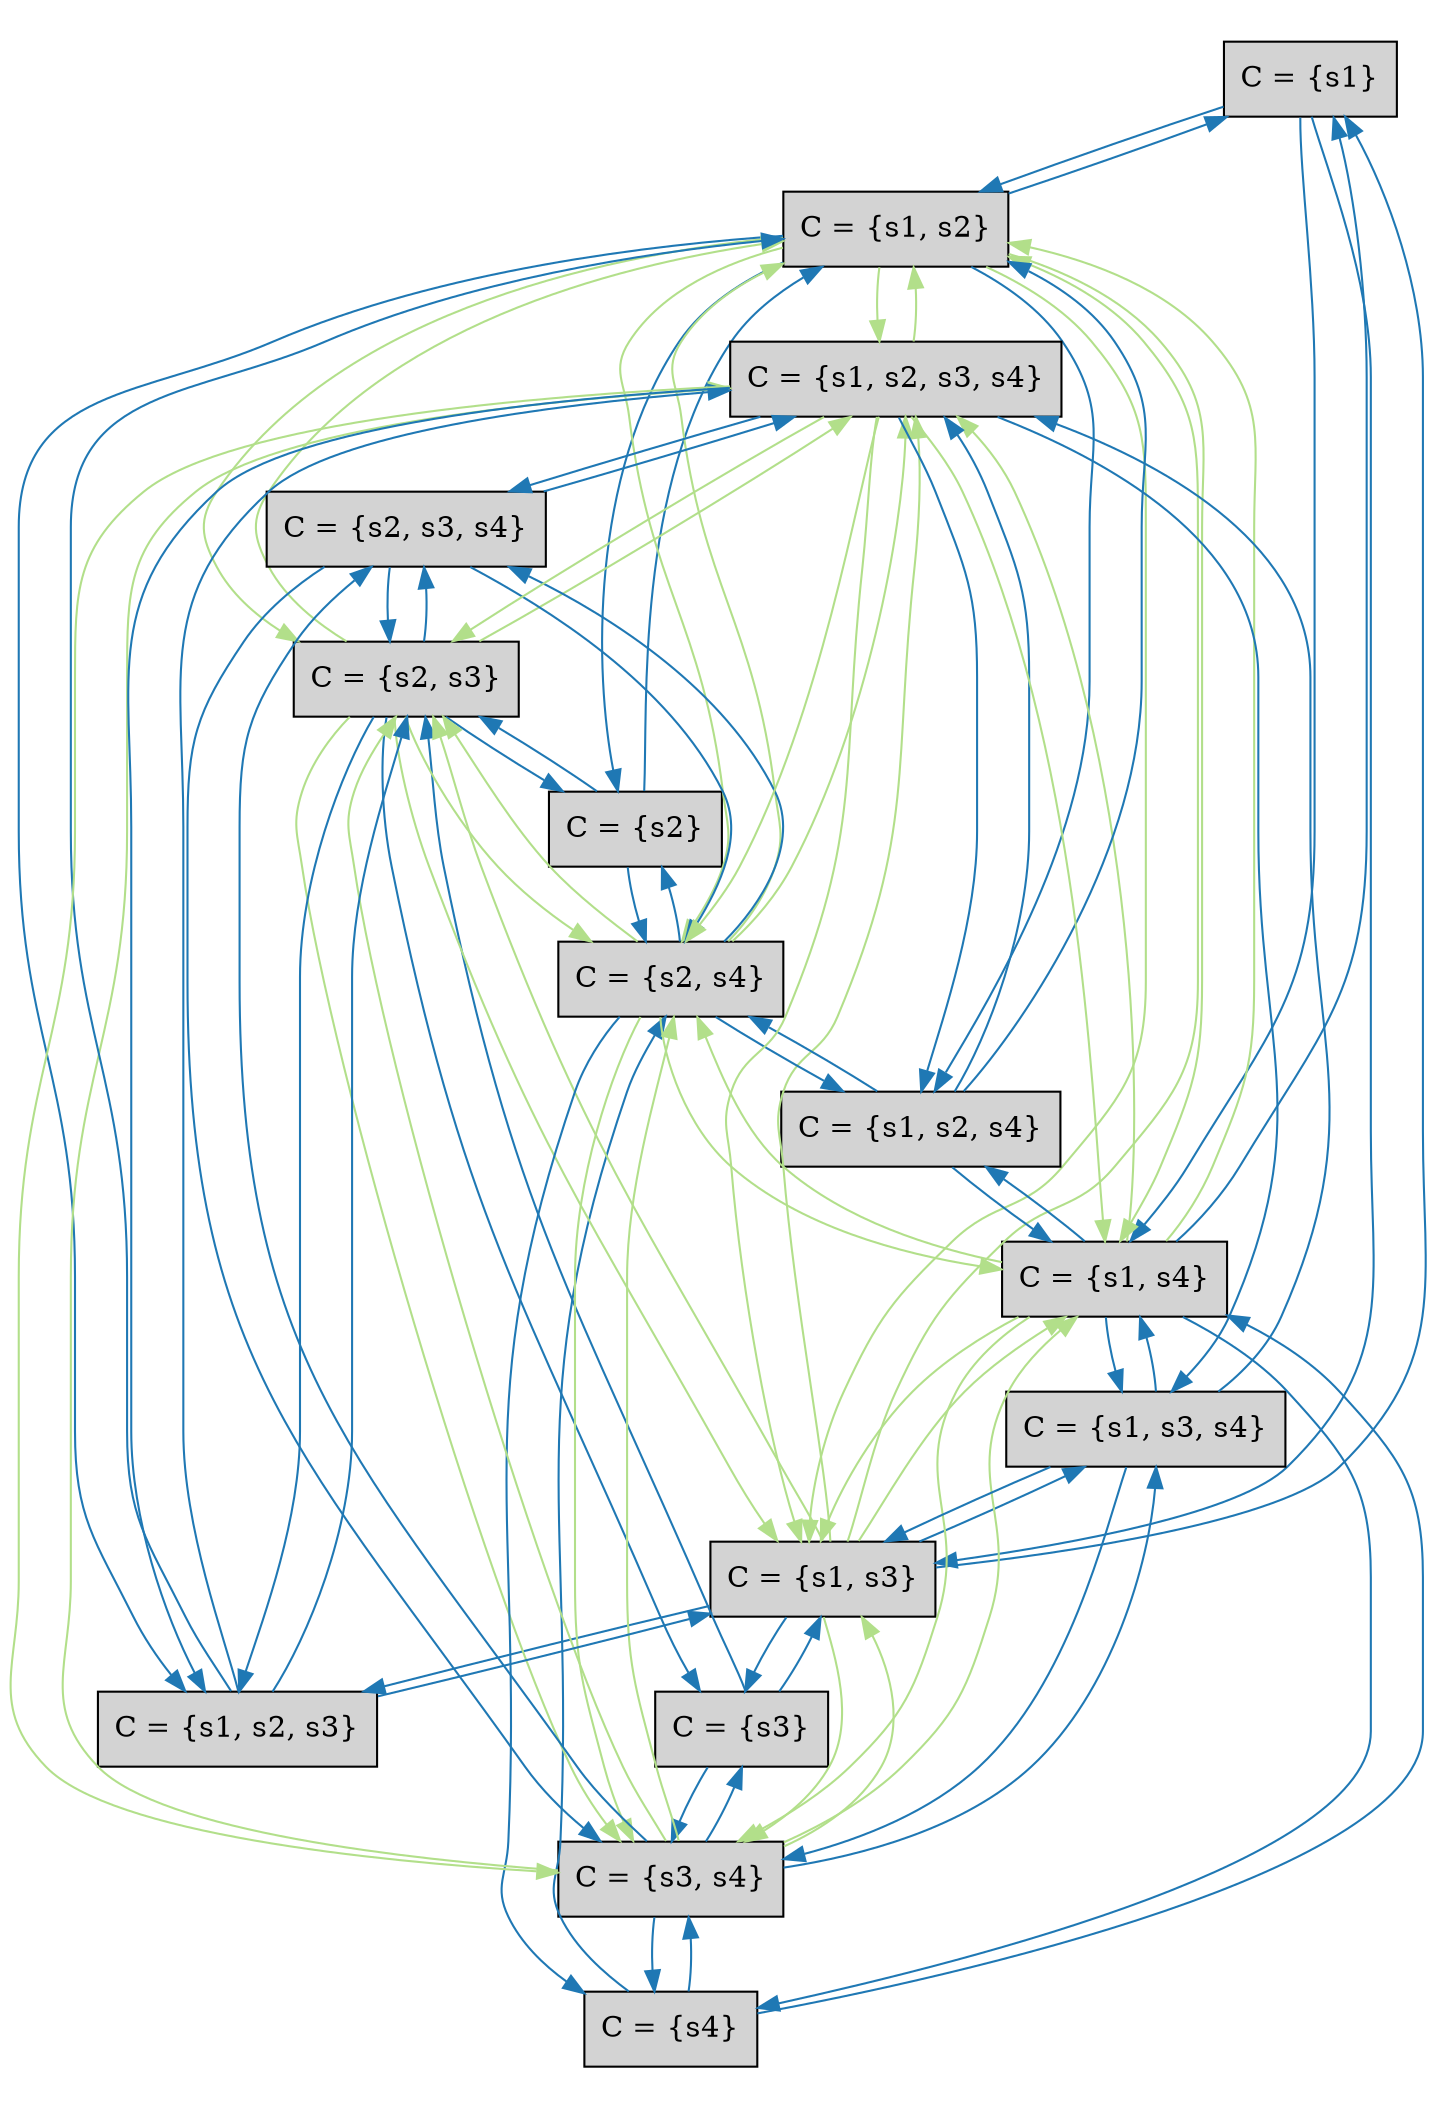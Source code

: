 strict digraph DiskGraph {
node [shape=box,style=rounded]
edge [colorscheme="paired12"]
nodesep=0.35;
subgraph cluster_graph {
color="white";
-4379543115135972385 [label="C = {s1}",style = filled]
-793791999858615013 [label="C = {s2}",style = filled]
-1854031509230350169 [label="C = {s3}",style = filled]
-7242527236161277805 [label="C = {s4}",style = filled]
-8559702535754265601 [label="C = {s1, s2}",style = filled]
-7238663736753682877 [label="C = {s1, s3}",style = filled]
-1822992077114710409 [label="C = {s1, s4}",style = filled]
2435901026262933000 [label="C = {s2, s3}",style = filled]
6698674400958037564 [label="C = {s2, s4}",style = filled]
-2717013067856592208 [label="C = {s3, s4}",style = filled]
-1374389356390639945 [label="C = {s1, s2, s3}",style = filled]
-7938359765733706109 [label="C = {s1, s2, s4}",style = filled]
1686602702495877647 [label="C = {s1, s3, s4}",style = filled]
-7086233049090785070 [label="C = {s2, s3, s4}",style = filled]
610692909057277917 [label="C = {s1, s2, s3, s4}",style = filled]
-4379543115135972385 -> -8559702535754265601 [label="",color="2",fontcolor="2"];
-4379543115135972385 -> -7238663736753682877 [label="",color="2",fontcolor="2"];
-4379543115135972385 -> -1822992077114710409 [label="",color="2",fontcolor="2"];
-793791999858615013 -> -8559702535754265601 [label="",color="2",fontcolor="2"];
-793791999858615013 -> 2435901026262933000 [label="",color="2",fontcolor="2"];
-793791999858615013 -> 6698674400958037564 [label="",color="2",fontcolor="2"];
-1854031509230350169 -> -7238663736753682877 [label="",color="2",fontcolor="2"];
-1854031509230350169 -> 2435901026262933000 [label="",color="2",fontcolor="2"];
-1854031509230350169 -> -2717013067856592208 [label="",color="2",fontcolor="2"];
-7242527236161277805 -> -1822992077114710409 [label="",color="2",fontcolor="2"];
-7242527236161277805 -> 6698674400958037564 [label="",color="2",fontcolor="2"];
-7242527236161277805 -> -2717013067856592208 [label="",color="2",fontcolor="2"];
-8559702535754265601 -> -793791999858615013 [label="",color="2",fontcolor="2"];
-8559702535754265601 -> -4379543115135972385 [label="",color="2",fontcolor="2"];
-8559702535754265601 -> -1374389356390639945 [label="",color="2",fontcolor="2"];
-8559702535754265601 -> -7938359765733706109 [label="",color="2",fontcolor="2"];
-8559702535754265601 -> -7238663736753682877 [label="",color="3",fontcolor="3"];
-8559702535754265601 -> -1822992077114710409 [label="",color="3",fontcolor="3"];
-8559702535754265601 -> 2435901026262933000 [label="",color="3",fontcolor="3"];
-8559702535754265601 -> 6698674400958037564 [label="",color="3",fontcolor="3"];
-8559702535754265601 -> 610692909057277917 [label="",color="3",fontcolor="3"];
-7238663736753682877 -> -1854031509230350169 [label="",color="2",fontcolor="2"];
-7238663736753682877 -> -1374389356390639945 [label="",color="2",fontcolor="2"];
-7238663736753682877 -> -4379543115135972385 [label="",color="2",fontcolor="2"];
-7238663736753682877 -> 1686602702495877647 [label="",color="2",fontcolor="2"];
-7238663736753682877 -> -8559702535754265601 [label="",color="3",fontcolor="3"];
-7238663736753682877 -> -1822992077114710409 [label="",color="3",fontcolor="3"];
-7238663736753682877 -> 2435901026262933000 [label="",color="3",fontcolor="3"];
-7238663736753682877 -> -2717013067856592208 [label="",color="3",fontcolor="3"];
-7238663736753682877 -> 610692909057277917 [label="",color="3",fontcolor="3"];
-1822992077114710409 -> -7242527236161277805 [label="",color="2",fontcolor="2"];
-1822992077114710409 -> -7938359765733706109 [label="",color="2",fontcolor="2"];
-1822992077114710409 -> 1686602702495877647 [label="",color="2",fontcolor="2"];
-1822992077114710409 -> -4379543115135972385 [label="",color="2",fontcolor="2"];
-1822992077114710409 -> -8559702535754265601 [label="",color="3",fontcolor="3"];
-1822992077114710409 -> -7238663736753682877 [label="",color="3",fontcolor="3"];
-1822992077114710409 -> 6698674400958037564 [label="",color="3",fontcolor="3"];
-1822992077114710409 -> -2717013067856592208 [label="",color="3",fontcolor="3"];
-1822992077114710409 -> 610692909057277917 [label="",color="3",fontcolor="3"];
2435901026262933000 -> -1374389356390639945 [label="",color="2",fontcolor="2"];
2435901026262933000 -> -1854031509230350169 [label="",color="2",fontcolor="2"];
2435901026262933000 -> -793791999858615013 [label="",color="2",fontcolor="2"];
2435901026262933000 -> -7086233049090785070 [label="",color="2",fontcolor="2"];
2435901026262933000 -> -8559702535754265601 [label="",color="3",fontcolor="3"];
2435901026262933000 -> -7238663736753682877 [label="",color="3",fontcolor="3"];
2435901026262933000 -> 6698674400958037564 [label="",color="3",fontcolor="3"];
2435901026262933000 -> -2717013067856592208 [label="",color="3",fontcolor="3"];
2435901026262933000 -> 610692909057277917 [label="",color="3",fontcolor="3"];
6698674400958037564 -> -7938359765733706109 [label="",color="2",fontcolor="2"];
6698674400958037564 -> -7242527236161277805 [label="",color="2",fontcolor="2"];
6698674400958037564 -> -7086233049090785070 [label="",color="2",fontcolor="2"];
6698674400958037564 -> -793791999858615013 [label="",color="2",fontcolor="2"];
6698674400958037564 -> -8559702535754265601 [label="",color="3",fontcolor="3"];
6698674400958037564 -> -1822992077114710409 [label="",color="3",fontcolor="3"];
6698674400958037564 -> 2435901026262933000 [label="",color="3",fontcolor="3"];
6698674400958037564 -> -2717013067856592208 [label="",color="3",fontcolor="3"];
6698674400958037564 -> 610692909057277917 [label="",color="3",fontcolor="3"];
-2717013067856592208 -> 1686602702495877647 [label="",color="2",fontcolor="2"];
-2717013067856592208 -> -7086233049090785070 [label="",color="2",fontcolor="2"];
-2717013067856592208 -> -7242527236161277805 [label="",color="2",fontcolor="2"];
-2717013067856592208 -> -1854031509230350169 [label="",color="2",fontcolor="2"];
-2717013067856592208 -> -7238663736753682877 [label="",color="3",fontcolor="3"];
-2717013067856592208 -> -1822992077114710409 [label="",color="3",fontcolor="3"];
-2717013067856592208 -> 2435901026262933000 [label="",color="3",fontcolor="3"];
-2717013067856592208 -> 6698674400958037564 [label="",color="3",fontcolor="3"];
-2717013067856592208 -> 610692909057277917 [label="",color="3",fontcolor="3"];
-1374389356390639945 -> 2435901026262933000 [label="",color="2",fontcolor="2"];
-1374389356390639945 -> -7238663736753682877 [label="",color="2",fontcolor="2"];
-1374389356390639945 -> -8559702535754265601 [label="",color="2",fontcolor="2"];
-1374389356390639945 -> 610692909057277917 [label="",color="2",fontcolor="2"];
-7938359765733706109 -> 6698674400958037564 [label="",color="2",fontcolor="2"];
-7938359765733706109 -> -1822992077114710409 [label="",color="2",fontcolor="2"];
-7938359765733706109 -> 610692909057277917 [label="",color="2",fontcolor="2"];
-7938359765733706109 -> -8559702535754265601 [label="",color="2",fontcolor="2"];
1686602702495877647 -> -2717013067856592208 [label="",color="2",fontcolor="2"];
1686602702495877647 -> 610692909057277917 [label="",color="2",fontcolor="2"];
1686602702495877647 -> -1822992077114710409 [label="",color="2",fontcolor="2"];
1686602702495877647 -> -7238663736753682877 [label="",color="2",fontcolor="2"];
-7086233049090785070 -> 610692909057277917 [label="",color="2",fontcolor="2"];
-7086233049090785070 -> -2717013067856592208 [label="",color="2",fontcolor="2"];
-7086233049090785070 -> 6698674400958037564 [label="",color="2",fontcolor="2"];
-7086233049090785070 -> 2435901026262933000 [label="",color="2",fontcolor="2"];
610692909057277917 -> -7086233049090785070 [label="",color="2",fontcolor="2"];
610692909057277917 -> 1686602702495877647 [label="",color="2",fontcolor="2"];
610692909057277917 -> -7938359765733706109 [label="",color="2",fontcolor="2"];
610692909057277917 -> -1374389356390639945 [label="",color="2",fontcolor="2"];
610692909057277917 -> -8559702535754265601 [label="",color="3",fontcolor="3"];
610692909057277917 -> -7238663736753682877 [label="",color="3",fontcolor="3"];
610692909057277917 -> -1822992077114710409 [label="",color="3",fontcolor="3"];
610692909057277917 -> 2435901026262933000 [label="",color="3",fontcolor="3"];
610692909057277917 -> 6698674400958037564 [label="",color="3",fontcolor="3"];
610692909057277917 -> -2717013067856592208 [label="",color="3",fontcolor="3"];

}
subgraph cluster_legend {graph[style=bold];label = "Next State Actions" style="solid"
node [ labeljust="l",colorscheme="paired12",style=filled,shape=record ]


}}